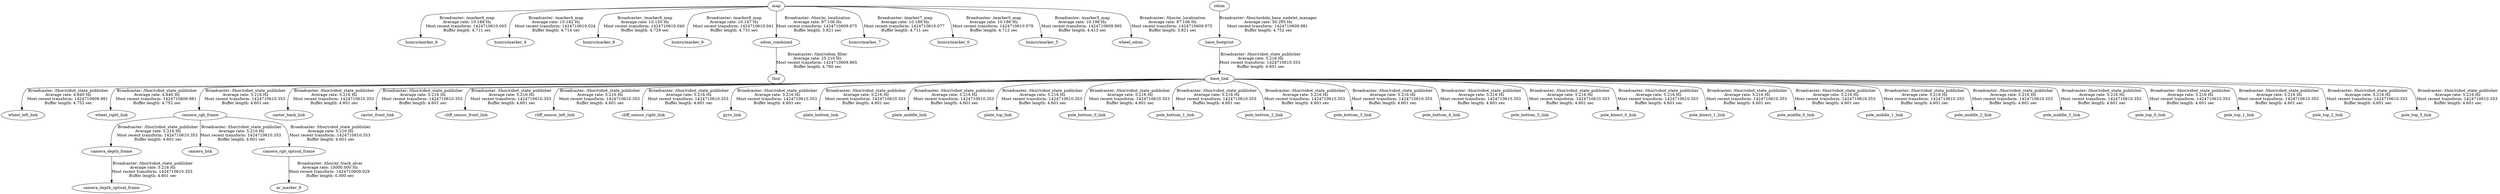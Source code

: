 digraph G {
"map" -> "hsmrs/marker_6"[label="Broadcaster: /marker6_map\nAverage rate: 10.188 Hz\nMost recent transform: 1424710610.005 \nBuffer length: 4.711 sec\n"];
"map" -> "hsmrs/marker_4"[label="Broadcaster: /marker4_map\nAverage rate: 10.182 Hz\nMost recent transform: 1424710610.024 \nBuffer length: 4.714 sec\n"];
"map" -> "hsmrs/marker_8"[label="Broadcaster: /marker8_map\nAverage rate: 10.150 Hz\nMost recent transform: 1424710610.040 \nBuffer length: 4.729 sec\n"];
"map" -> "hsmrs/marker_9"[label="Broadcaster: /marker9_map\nAverage rate: 10.147 Hz\nMost recent transform: 1424710610.041 \nBuffer length: 4.731 sec\n"];
"odom" -> "base_footprint"[label="Broadcaster: /thor/mobile_base_nodelet_manager\nAverage rate: 50.295 Hz\nMost recent transform: 1424710609.981 \nBuffer length: 4.752 sec\n"];
"base_link" -> "wheel_left_link"[label="Broadcaster: /thor/robot_state_publisher\nAverage rate: 4.840 Hz\nMost recent transform: 1424710609.981 \nBuffer length: 4.752 sec\n"];
"base_footprint" -> "base_link"[label="Broadcaster: /thor/robot_state_publisher\nAverage rate: 5.216 Hz\nMost recent transform: 1424710610.353 \nBuffer length: 4.601 sec\n"];
"base_link" -> "wheel_right_link"[label="Broadcaster: /thor/robot_state_publisher\nAverage rate: 4.840 Hz\nMost recent transform: 1424710609.981 \nBuffer length: 4.752 sec\n"];
"odom_combined" -> "thor"[label="Broadcaster: /thor/odom_filter\nAverage rate: 25.210 Hz\nMost recent transform: 1424710609.865 \nBuffer length: 4.760 sec\n"];
"map" -> "odom_combined"[label="Broadcaster: /thor/ar_localization\nAverage rate: 97.106 Hz\nMost recent transform: 1424710609.975 \nBuffer length: 3.821 sec\n"];
"camera_rgb_frame" -> "camera_depth_frame"[label="Broadcaster: /thor/robot_state_publisher\nAverage rate: 5.216 Hz\nMost recent transform: 1424710610.353 \nBuffer length: 4.601 sec\n"];
"base_link" -> "camera_rgb_frame"[label="Broadcaster: /thor/robot_state_publisher\nAverage rate: 5.216 Hz\nMost recent transform: 1424710610.353 \nBuffer length: 4.601 sec\n"];
"camera_depth_frame" -> "camera_depth_optical_frame"[label="Broadcaster: /thor/robot_state_publisher\nAverage rate: 5.216 Hz\nMost recent transform: 1424710610.353 \nBuffer length: 4.601 sec\n"];
"camera_rgb_frame" -> "camera_link"[label="Broadcaster: /thor/robot_state_publisher\nAverage rate: 5.216 Hz\nMost recent transform: 1424710610.353 \nBuffer length: 4.601 sec\n"];
"camera_rgb_frame" -> "camera_rgb_optical_frame"[label="Broadcaster: /thor/robot_state_publisher\nAverage rate: 5.216 Hz\nMost recent transform: 1424710610.353 \nBuffer length: 4.601 sec\n"];
"base_link" -> "caster_back_link"[label="Broadcaster: /thor/robot_state_publisher\nAverage rate: 5.216 Hz\nMost recent transform: 1424710610.353 \nBuffer length: 4.601 sec\n"];
"base_link" -> "caster_front_link"[label="Broadcaster: /thor/robot_state_publisher\nAverage rate: 5.216 Hz\nMost recent transform: 1424710610.353 \nBuffer length: 4.601 sec\n"];
"base_link" -> "cliff_sensor_front_link"[label="Broadcaster: /thor/robot_state_publisher\nAverage rate: 5.216 Hz\nMost recent transform: 1424710610.353 \nBuffer length: 4.601 sec\n"];
"base_link" -> "cliff_sensor_left_link"[label="Broadcaster: /thor/robot_state_publisher\nAverage rate: 5.216 Hz\nMost recent transform: 1424710610.353 \nBuffer length: 4.601 sec\n"];
"base_link" -> "cliff_sensor_right_link"[label="Broadcaster: /thor/robot_state_publisher\nAverage rate: 5.216 Hz\nMost recent transform: 1424710610.353 \nBuffer length: 4.601 sec\n"];
"base_link" -> "gyro_link"[label="Broadcaster: /thor/robot_state_publisher\nAverage rate: 5.216 Hz\nMost recent transform: 1424710610.353 \nBuffer length: 4.601 sec\n"];
"base_link" -> "plate_bottom_link"[label="Broadcaster: /thor/robot_state_publisher\nAverage rate: 5.216 Hz\nMost recent transform: 1424710610.353 \nBuffer length: 4.601 sec\n"];
"base_link" -> "plate_middle_link"[label="Broadcaster: /thor/robot_state_publisher\nAverage rate: 5.216 Hz\nMost recent transform: 1424710610.353 \nBuffer length: 4.601 sec\n"];
"base_link" -> "plate_top_link"[label="Broadcaster: /thor/robot_state_publisher\nAverage rate: 5.216 Hz\nMost recent transform: 1424710610.353 \nBuffer length: 4.601 sec\n"];
"base_link" -> "pole_bottom_0_link"[label="Broadcaster: /thor/robot_state_publisher\nAverage rate: 5.216 Hz\nMost recent transform: 1424710610.353 \nBuffer length: 4.601 sec\n"];
"base_link" -> "pole_bottom_1_link"[label="Broadcaster: /thor/robot_state_publisher\nAverage rate: 5.216 Hz\nMost recent transform: 1424710610.353 \nBuffer length: 4.601 sec\n"];
"base_link" -> "pole_bottom_2_link"[label="Broadcaster: /thor/robot_state_publisher\nAverage rate: 5.216 Hz\nMost recent transform: 1424710610.353 \nBuffer length: 4.601 sec\n"];
"base_link" -> "pole_bottom_3_link"[label="Broadcaster: /thor/robot_state_publisher\nAverage rate: 5.216 Hz\nMost recent transform: 1424710610.353 \nBuffer length: 4.601 sec\n"];
"base_link" -> "pole_bottom_4_link"[label="Broadcaster: /thor/robot_state_publisher\nAverage rate: 5.216 Hz\nMost recent transform: 1424710610.353 \nBuffer length: 4.601 sec\n"];
"base_link" -> "pole_bottom_5_link"[label="Broadcaster: /thor/robot_state_publisher\nAverage rate: 5.216 Hz\nMost recent transform: 1424710610.353 \nBuffer length: 4.601 sec\n"];
"base_link" -> "pole_kinect_0_link"[label="Broadcaster: /thor/robot_state_publisher\nAverage rate: 5.216 Hz\nMost recent transform: 1424710610.353 \nBuffer length: 4.601 sec\n"];
"base_link" -> "pole_kinect_1_link"[label="Broadcaster: /thor/robot_state_publisher\nAverage rate: 5.216 Hz\nMost recent transform: 1424710610.353 \nBuffer length: 4.601 sec\n"];
"base_link" -> "pole_middle_0_link"[label="Broadcaster: /thor/robot_state_publisher\nAverage rate: 5.216 Hz\nMost recent transform: 1424710610.353 \nBuffer length: 4.601 sec\n"];
"base_link" -> "pole_middle_1_link"[label="Broadcaster: /thor/robot_state_publisher\nAverage rate: 5.216 Hz\nMost recent transform: 1424710610.353 \nBuffer length: 4.601 sec\n"];
"base_link" -> "pole_middle_2_link"[label="Broadcaster: /thor/robot_state_publisher\nAverage rate: 5.216 Hz\nMost recent transform: 1424710610.353 \nBuffer length: 4.601 sec\n"];
"base_link" -> "pole_middle_3_link"[label="Broadcaster: /thor/robot_state_publisher\nAverage rate: 5.216 Hz\nMost recent transform: 1424710610.353 \nBuffer length: 4.601 sec\n"];
"base_link" -> "pole_top_0_link"[label="Broadcaster: /thor/robot_state_publisher\nAverage rate: 5.216 Hz\nMost recent transform: 1424710610.353 \nBuffer length: 4.601 sec\n"];
"base_link" -> "pole_top_1_link"[label="Broadcaster: /thor/robot_state_publisher\nAverage rate: 5.216 Hz\nMost recent transform: 1424710610.353 \nBuffer length: 4.601 sec\n"];
"base_link" -> "pole_top_2_link"[label="Broadcaster: /thor/robot_state_publisher\nAverage rate: 5.216 Hz\nMost recent transform: 1424710610.353 \nBuffer length: 4.601 sec\n"];
"base_link" -> "pole_top_3_link"[label="Broadcaster: /thor/robot_state_publisher\nAverage rate: 5.216 Hz\nMost recent transform: 1424710610.353 \nBuffer length: 4.601 sec\n"];
"map" -> "hsmrs/marker_7"[label="Broadcaster: /marker7_map\nAverage rate: 10.189 Hz\nMost recent transform: 1424710610.077 \nBuffer length: 4.711 sec\n"];
"map" -> "hsmrs/marker_0"[label="Broadcaster: /marker0_map\nAverage rate: 10.186 Hz\nMost recent transform: 1424710610.079 \nBuffer length: 4.712 sec\n"];
"map" -> "hsmrs/marker_5"[label="Broadcaster: /marker5_map\nAverage rate: 10.196 Hz\nMost recent transform: 1424710609.995 \nBuffer length: 4.413 sec\n"];
"map" -> "wheel_odom"[label="Broadcaster: /thor/ar_localization\nAverage rate: 97.106 Hz\nMost recent transform: 1424710609.975 \nBuffer length: 3.821 sec\n"];
"camera_rgb_optical_frame" -> "ar_marker_9"[label="Broadcaster: /thor/ar_track_alvar\nAverage rate: 10000.000 Hz\nMost recent transform: 1424710609.029 \nBuffer length: 0.000 sec\n"];
}